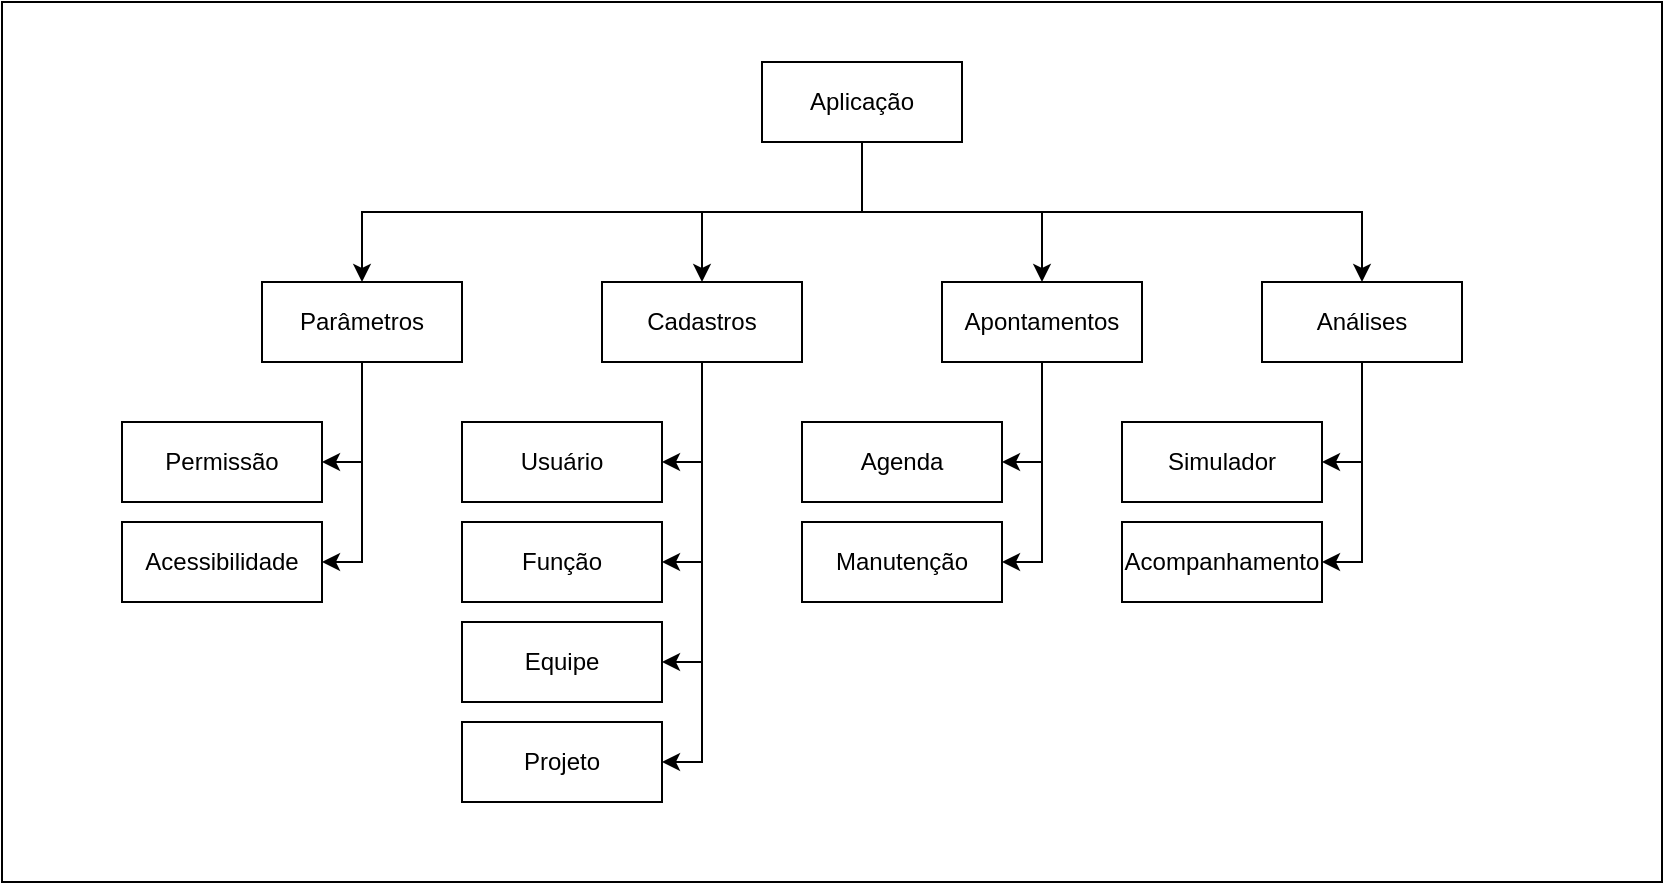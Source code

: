 <mxfile version="20.5.1" type="google" pages="2"><diagram id="b2YsmbGX170RLJbtT61o" name="Navegação"><mxGraphModel grid="1" page="1" gridSize="10" guides="1" tooltips="1" connect="1" arrows="1" fold="1" pageScale="1" pageWidth="850" pageHeight="1100" math="0" shadow="0"><root><mxCell id="0"/><mxCell id="1" parent="0"/><mxCell id="NSEMGmX_jkYRI11QbkWj-1" value="" style="rounded=0;whiteSpace=wrap;html=1;" vertex="1" parent="1"><mxGeometry x="10" y="10" width="830" height="440" as="geometry"/></mxCell><mxCell id="NSEMGmX_jkYRI11QbkWj-7" style="edgeStyle=orthogonalEdgeStyle;rounded=0;orthogonalLoop=1;jettySize=auto;html=1;entryX=0.5;entryY=0;entryDx=0;entryDy=0;exitX=0.5;exitY=1;exitDx=0;exitDy=0;" edge="1" parent="1" source="NSEMGmX_jkYRI11QbkWj-2" target="NSEMGmX_jkYRI11QbkWj-3"><mxGeometry relative="1" as="geometry"/></mxCell><mxCell id="NSEMGmX_jkYRI11QbkWj-8" style="edgeStyle=orthogonalEdgeStyle;rounded=0;orthogonalLoop=1;jettySize=auto;html=1;entryX=0.5;entryY=0;entryDx=0;entryDy=0;" edge="1" parent="1" source="NSEMGmX_jkYRI11QbkWj-2" target="NSEMGmX_jkYRI11QbkWj-4"><mxGeometry relative="1" as="geometry"/></mxCell><mxCell id="NSEMGmX_jkYRI11QbkWj-9" style="edgeStyle=orthogonalEdgeStyle;rounded=0;orthogonalLoop=1;jettySize=auto;html=1;entryX=0.5;entryY=0;entryDx=0;entryDy=0;" edge="1" parent="1" source="NSEMGmX_jkYRI11QbkWj-2" target="NSEMGmX_jkYRI11QbkWj-5"><mxGeometry relative="1" as="geometry"/></mxCell><mxCell id="NSEMGmX_jkYRI11QbkWj-10" style="edgeStyle=orthogonalEdgeStyle;rounded=0;orthogonalLoop=1;jettySize=auto;html=1;entryX=0.5;entryY=0;entryDx=0;entryDy=0;exitX=0.5;exitY=1;exitDx=0;exitDy=0;" edge="1" parent="1" source="NSEMGmX_jkYRI11QbkWj-2" target="NSEMGmX_jkYRI11QbkWj-6"><mxGeometry relative="1" as="geometry"/></mxCell><mxCell id="NSEMGmX_jkYRI11QbkWj-2" value="Aplicação" style="rounded=0;whiteSpace=wrap;html=1;" vertex="1" parent="1"><mxGeometry x="390" y="40" width="100" height="40" as="geometry"/></mxCell><mxCell id="NSEMGmX_jkYRI11QbkWj-13" style="edgeStyle=orthogonalEdgeStyle;rounded=0;orthogonalLoop=1;jettySize=auto;html=1;entryX=1;entryY=0.5;entryDx=0;entryDy=0;" edge="1" parent="1" source="NSEMGmX_jkYRI11QbkWj-3" target="NSEMGmX_jkYRI11QbkWj-11"><mxGeometry relative="1" as="geometry"/></mxCell><mxCell id="NSEMGmX_jkYRI11QbkWj-14" style="edgeStyle=orthogonalEdgeStyle;rounded=0;orthogonalLoop=1;jettySize=auto;html=1;entryX=1;entryY=0.5;entryDx=0;entryDy=0;" edge="1" parent="1" source="NSEMGmX_jkYRI11QbkWj-3" target="NSEMGmX_jkYRI11QbkWj-12"><mxGeometry relative="1" as="geometry"/></mxCell><mxCell id="NSEMGmX_jkYRI11QbkWj-3" value="Parâmetros" style="rounded=0;whiteSpace=wrap;html=1;" vertex="1" parent="1"><mxGeometry x="140" y="150" width="100" height="40" as="geometry"/></mxCell><mxCell id="NSEMGmX_jkYRI11QbkWj-19" style="edgeStyle=orthogonalEdgeStyle;rounded=0;orthogonalLoop=1;jettySize=auto;html=1;entryX=1;entryY=0.5;entryDx=0;entryDy=0;" edge="1" parent="1" source="NSEMGmX_jkYRI11QbkWj-4" target="NSEMGmX_jkYRI11QbkWj-15"><mxGeometry relative="1" as="geometry"/></mxCell><mxCell id="NSEMGmX_jkYRI11QbkWj-20" style="edgeStyle=orthogonalEdgeStyle;rounded=0;orthogonalLoop=1;jettySize=auto;html=1;entryX=1;entryY=0.5;entryDx=0;entryDy=0;" edge="1" parent="1" source="NSEMGmX_jkYRI11QbkWj-4" target="NSEMGmX_jkYRI11QbkWj-16"><mxGeometry relative="1" as="geometry"/></mxCell><mxCell id="NSEMGmX_jkYRI11QbkWj-21" style="edgeStyle=orthogonalEdgeStyle;rounded=0;orthogonalLoop=1;jettySize=auto;html=1;entryX=1;entryY=0.5;entryDx=0;entryDy=0;" edge="1" parent="1" source="NSEMGmX_jkYRI11QbkWj-4" target="NSEMGmX_jkYRI11QbkWj-17"><mxGeometry relative="1" as="geometry"/></mxCell><mxCell id="NSEMGmX_jkYRI11QbkWj-22" style="edgeStyle=orthogonalEdgeStyle;rounded=0;orthogonalLoop=1;jettySize=auto;html=1;entryX=1;entryY=0.5;entryDx=0;entryDy=0;" edge="1" parent="1" source="NSEMGmX_jkYRI11QbkWj-4" target="NSEMGmX_jkYRI11QbkWj-18"><mxGeometry relative="1" as="geometry"/></mxCell><mxCell id="NSEMGmX_jkYRI11QbkWj-4" value="Cadastros" style="rounded=0;whiteSpace=wrap;html=1;" vertex="1" parent="1"><mxGeometry x="310" y="150" width="100" height="40" as="geometry"/></mxCell><mxCell id="NSEMGmX_jkYRI11QbkWj-26" style="edgeStyle=orthogonalEdgeStyle;rounded=0;orthogonalLoop=1;jettySize=auto;html=1;entryX=1;entryY=0.5;entryDx=0;entryDy=0;" edge="1" parent="1" source="NSEMGmX_jkYRI11QbkWj-5" target="NSEMGmX_jkYRI11QbkWj-24"><mxGeometry relative="1" as="geometry"/></mxCell><mxCell id="NSEMGmX_jkYRI11QbkWj-27" style="edgeStyle=orthogonalEdgeStyle;rounded=0;orthogonalLoop=1;jettySize=auto;html=1;entryX=1;entryY=0.5;entryDx=0;entryDy=0;" edge="1" parent="1" source="NSEMGmX_jkYRI11QbkWj-5" target="NSEMGmX_jkYRI11QbkWj-25"><mxGeometry relative="1" as="geometry"/></mxCell><mxCell id="NSEMGmX_jkYRI11QbkWj-5" value="Apontamentos" style="rounded=0;whiteSpace=wrap;html=1;" vertex="1" parent="1"><mxGeometry x="480" y="150" width="100" height="40" as="geometry"/></mxCell><mxCell id="NSEMGmX_jkYRI11QbkWj-30" style="edgeStyle=orthogonalEdgeStyle;rounded=0;orthogonalLoop=1;jettySize=auto;html=1;entryX=1;entryY=0.5;entryDx=0;entryDy=0;" edge="1" parent="1" source="NSEMGmX_jkYRI11QbkWj-6" target="NSEMGmX_jkYRI11QbkWj-28"><mxGeometry relative="1" as="geometry"/></mxCell><mxCell id="NSEMGmX_jkYRI11QbkWj-31" style="edgeStyle=orthogonalEdgeStyle;rounded=0;orthogonalLoop=1;jettySize=auto;html=1;entryX=1;entryY=0.5;entryDx=0;entryDy=0;" edge="1" parent="1" source="NSEMGmX_jkYRI11QbkWj-6" target="NSEMGmX_jkYRI11QbkWj-29"><mxGeometry relative="1" as="geometry"/></mxCell><mxCell id="NSEMGmX_jkYRI11QbkWj-6" value="Análises" style="rounded=0;whiteSpace=wrap;html=1;" vertex="1" parent="1"><mxGeometry x="640" y="150" width="100" height="40" as="geometry"/></mxCell><mxCell id="NSEMGmX_jkYRI11QbkWj-11" value="Permissão" style="rounded=0;whiteSpace=wrap;html=1;" vertex="1" parent="1"><mxGeometry x="70" y="220" width="100" height="40" as="geometry"/></mxCell><mxCell id="NSEMGmX_jkYRI11QbkWj-12" value="Acessibilidade" style="rounded=0;whiteSpace=wrap;html=1;" vertex="1" parent="1"><mxGeometry x="70" y="270" width="100" height="40" as="geometry"/></mxCell><mxCell id="NSEMGmX_jkYRI11QbkWj-15" value="Usuário" style="rounded=0;whiteSpace=wrap;html=1;" vertex="1" parent="1"><mxGeometry x="240" y="220" width="100" height="40" as="geometry"/></mxCell><mxCell id="NSEMGmX_jkYRI11QbkWj-16" value="Função" style="rounded=0;whiteSpace=wrap;html=1;" vertex="1" parent="1"><mxGeometry x="240" y="270" width="100" height="40" as="geometry"/></mxCell><mxCell id="NSEMGmX_jkYRI11QbkWj-17" value="Equipe" style="rounded=0;whiteSpace=wrap;html=1;" vertex="1" parent="1"><mxGeometry x="240" y="320" width="100" height="40" as="geometry"/></mxCell><mxCell id="NSEMGmX_jkYRI11QbkWj-18" value="Projeto" style="rounded=0;whiteSpace=wrap;html=1;" vertex="1" parent="1"><mxGeometry x="240" y="370" width="100" height="40" as="geometry"/></mxCell><mxCell id="NSEMGmX_jkYRI11QbkWj-24" value="Agenda" style="rounded=0;whiteSpace=wrap;html=1;" vertex="1" parent="1"><mxGeometry x="410" y="220" width="100" height="40" as="geometry"/></mxCell><mxCell id="NSEMGmX_jkYRI11QbkWj-25" value="Manutenção" style="rounded=0;whiteSpace=wrap;html=1;" vertex="1" parent="1"><mxGeometry x="410" y="270" width="100" height="40" as="geometry"/></mxCell><mxCell id="NSEMGmX_jkYRI11QbkWj-28" value="Simulador" style="rounded=0;whiteSpace=wrap;html=1;" vertex="1" parent="1"><mxGeometry x="570" y="220" width="100" height="40" as="geometry"/></mxCell><mxCell id="NSEMGmX_jkYRI11QbkWj-29" value="Acompanhamento" style="rounded=0;whiteSpace=wrap;html=1;" vertex="1" parent="1"><mxGeometry x="570" y="270" width="100" height="40" as="geometry"/></mxCell></root></mxGraphModel></diagram><diagram id="QTo6AVTcGtKAHppz40aj" name="Fluxo_Dos_Dados"><mxGraphModel grid="1" page="1" gridSize="10" guides="1" tooltips="1" connect="1" arrows="1" fold="1" pageScale="1" pageWidth="850" pageHeight="1100" math="0" shadow="0"><root><mxCell id="0"/><mxCell id="1" parent="0"/><mxCell id="klmR89Lw7wHg0mb70lMQ-1" value="" style="rounded=0;whiteSpace=wrap;html=1;" vertex="1" parent="1"><mxGeometry x="10" y="-1090" width="720" height="230" as="geometry"/></mxCell><mxCell id="J6iWjkgJ-nHUlnWblu5C-8" style="edgeStyle=orthogonalEdgeStyle;rounded=0;orthogonalLoop=1;jettySize=auto;html=1;entryX=0;entryY=0.5;entryDx=0;entryDy=0;" edge="1" parent="1" source="klmR89Lw7wHg0mb70lMQ-2" target="J6iWjkgJ-nHUlnWblu5C-7"><mxGeometry relative="1" as="geometry"/></mxCell><mxCell id="klmR89Lw7wHg0mb70lMQ-2" value="Cadastro do Projeto&lt;br&gt;&lt;font style=&quot;font-size: 10px;&quot;&gt;( Estimativa inicial )&lt;/font&gt;" style="rounded=0;whiteSpace=wrap;html=1;" vertex="1" parent="1"><mxGeometry x="30" y="-1020" width="120" height="40" as="geometry"/></mxCell><mxCell id="J6iWjkgJ-nHUlnWblu5C-1" style="edgeStyle=orthogonalEdgeStyle;rounded=0;orthogonalLoop=1;jettySize=auto;html=1;entryX=0;entryY=0.5;entryDx=0;entryDy=0;" edge="1" parent="1" source="klmR89Lw7wHg0mb70lMQ-3" target="klmR89Lw7wHg0mb70lMQ-9"><mxGeometry relative="1" as="geometry"/></mxCell><mxCell id="klmR89Lw7wHg0mb70lMQ-3" value="Desenvolvimento" style="rounded=0;whiteSpace=wrap;html=1;" vertex="1" parent="1"><mxGeometry x="270" y="-1020" width="120" height="40" as="geometry"/></mxCell><mxCell id="J6iWjkgJ-nHUlnWblu5C-3" style="edgeStyle=orthogonalEdgeStyle;rounded=0;orthogonalLoop=1;jettySize=auto;html=1;entryX=1;entryY=0.5;entryDx=0;entryDy=0;" edge="1" parent="1" source="klmR89Lw7wHg0mb70lMQ-9" target="J6iWjkgJ-nHUlnWblu5C-2"><mxGeometry relative="1" as="geometry"/></mxCell><mxCell id="J6iWjkgJ-nHUlnWblu5C-5" style="edgeStyle=orthogonalEdgeStyle;rounded=0;orthogonalLoop=1;jettySize=auto;html=1;entryX=0;entryY=0.5;entryDx=0;entryDy=0;" edge="1" parent="1" source="klmR89Lw7wHg0mb70lMQ-9" target="J6iWjkgJ-nHUlnWblu5C-4"><mxGeometry relative="1" as="geometry"/></mxCell><mxCell id="klmR89Lw7wHg0mb70lMQ-9" value="Apontamento" style="rounded=0;whiteSpace=wrap;html=1;" vertex="1" parent="1"><mxGeometry x="430" y="-1020" width="120" height="40" as="geometry"/></mxCell><mxCell id="J6iWjkgJ-nHUlnWblu5C-10" style="edgeStyle=orthogonalEdgeStyle;rounded=0;orthogonalLoop=1;jettySize=auto;html=1;entryX=0.5;entryY=1;entryDx=0;entryDy=0;" edge="1" parent="1" source="J6iWjkgJ-nHUlnWblu5C-2" target="J6iWjkgJ-nHUlnWblu5C-7"><mxGeometry relative="1" as="geometry"/></mxCell><mxCell id="J6iWjkgJ-nHUlnWblu5C-2" value="Acompanhamento&lt;br&gt;&lt;font style=&quot;font-size: 10px;&quot;&gt;( Prazo, Estimativa e Escopo )&lt;/font&gt;" style="rounded=0;whiteSpace=wrap;html=1;" vertex="1" parent="1"><mxGeometry x="280" y="-950" width="170" height="40" as="geometry"/></mxCell><mxCell id="J6iWjkgJ-nHUlnWblu5C-4" value="Entrega" style="rounded=0;whiteSpace=wrap;html=1;" vertex="1" parent="1"><mxGeometry x="590" y="-1020" width="120" height="40" as="geometry"/></mxCell><mxCell id="J6iWjkgJ-nHUlnWblu5C-9" style="edgeStyle=orthogonalEdgeStyle;rounded=0;orthogonalLoop=1;jettySize=auto;html=1;entryX=0;entryY=0.5;entryDx=0;entryDy=0;" edge="1" parent="1" source="J6iWjkgJ-nHUlnWblu5C-7" target="klmR89Lw7wHg0mb70lMQ-3"><mxGeometry relative="1" as="geometry"/></mxCell><mxCell id="J6iWjkgJ-nHUlnWblu5C-7" value="" style="ellipse;whiteSpace=wrap;html=1;aspect=fixed;" vertex="1" parent="1"><mxGeometry x="190" y="-1020" width="40" height="40" as="geometry"/></mxCell><mxCell id="J6iWjkgJ-nHUlnWblu5C-11" value="Atualização" style="text;html=1;strokeColor=none;fillColor=none;align=center;verticalAlign=middle;whiteSpace=wrap;rounded=0;" vertex="1" parent="1"><mxGeometry x="180" y="-1050" width="60" height="30" as="geometry"/></mxCell></root></mxGraphModel></diagram></mxfile>